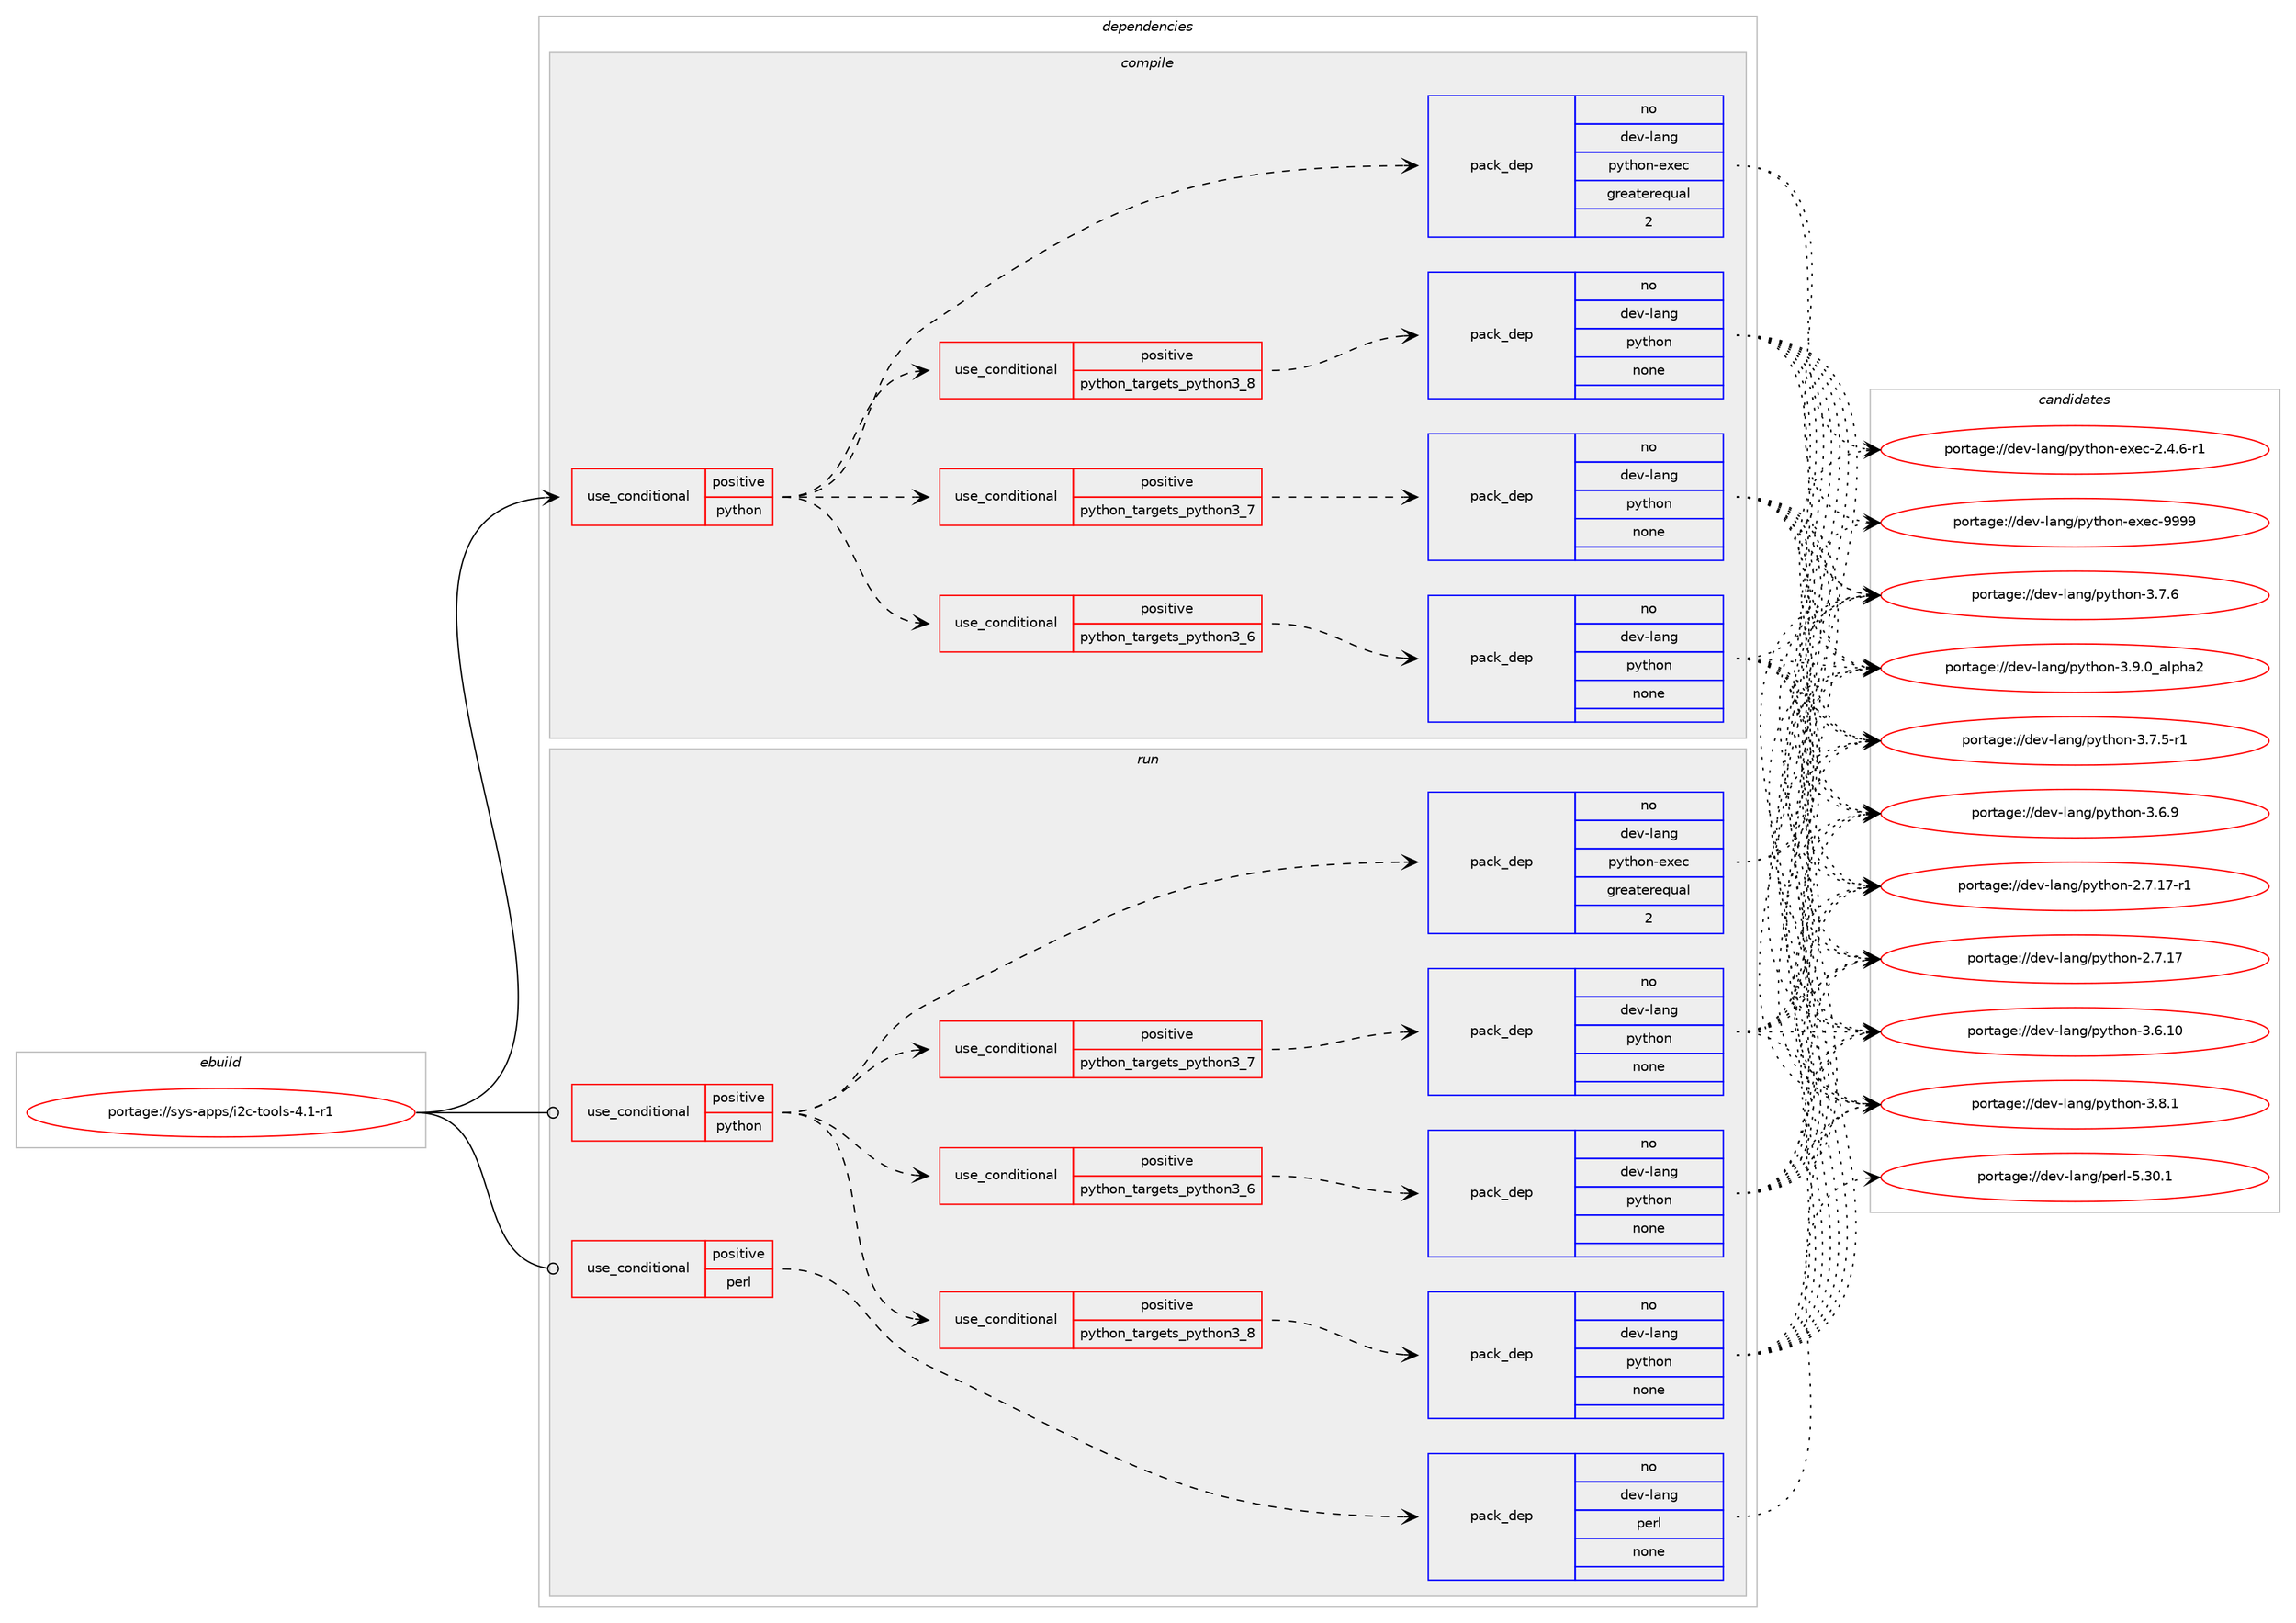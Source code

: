 digraph prolog {

# *************
# Graph options
# *************

newrank=true;
concentrate=true;
compound=true;
graph [rankdir=LR,fontname=Helvetica,fontsize=10,ranksep=1.5];#, ranksep=2.5, nodesep=0.2];
edge  [arrowhead=vee];
node  [fontname=Helvetica,fontsize=10];

# **********
# The ebuild
# **********

subgraph cluster_leftcol {
color=gray;
rank=same;
label=<<i>ebuild</i>>;
id [label="portage://sys-apps/i2c-tools-4.1-r1", color=red, width=4, href="../sys-apps/i2c-tools-4.1-r1.svg"];
}

# ****************
# The dependencies
# ****************

subgraph cluster_midcol {
color=gray;
label=<<i>dependencies</i>>;
subgraph cluster_compile {
fillcolor="#eeeeee";
style=filled;
label=<<i>compile</i>>;
subgraph cond13728 {
dependency63673 [label=<<TABLE BORDER="0" CELLBORDER="1" CELLSPACING="0" CELLPADDING="4"><TR><TD ROWSPAN="3" CELLPADDING="10">use_conditional</TD></TR><TR><TD>positive</TD></TR><TR><TD>python</TD></TR></TABLE>>, shape=none, color=red];
subgraph cond13729 {
dependency63674 [label=<<TABLE BORDER="0" CELLBORDER="1" CELLSPACING="0" CELLPADDING="4"><TR><TD ROWSPAN="3" CELLPADDING="10">use_conditional</TD></TR><TR><TD>positive</TD></TR><TR><TD>python_targets_python3_6</TD></TR></TABLE>>, shape=none, color=red];
subgraph pack48636 {
dependency63675 [label=<<TABLE BORDER="0" CELLBORDER="1" CELLSPACING="0" CELLPADDING="4" WIDTH="220"><TR><TD ROWSPAN="6" CELLPADDING="30">pack_dep</TD></TR><TR><TD WIDTH="110">no</TD></TR><TR><TD>dev-lang</TD></TR><TR><TD>python</TD></TR><TR><TD>none</TD></TR><TR><TD></TD></TR></TABLE>>, shape=none, color=blue];
}
dependency63674:e -> dependency63675:w [weight=20,style="dashed",arrowhead="vee"];
}
dependency63673:e -> dependency63674:w [weight=20,style="dashed",arrowhead="vee"];
subgraph cond13730 {
dependency63676 [label=<<TABLE BORDER="0" CELLBORDER="1" CELLSPACING="0" CELLPADDING="4"><TR><TD ROWSPAN="3" CELLPADDING="10">use_conditional</TD></TR><TR><TD>positive</TD></TR><TR><TD>python_targets_python3_7</TD></TR></TABLE>>, shape=none, color=red];
subgraph pack48637 {
dependency63677 [label=<<TABLE BORDER="0" CELLBORDER="1" CELLSPACING="0" CELLPADDING="4" WIDTH="220"><TR><TD ROWSPAN="6" CELLPADDING="30">pack_dep</TD></TR><TR><TD WIDTH="110">no</TD></TR><TR><TD>dev-lang</TD></TR><TR><TD>python</TD></TR><TR><TD>none</TD></TR><TR><TD></TD></TR></TABLE>>, shape=none, color=blue];
}
dependency63676:e -> dependency63677:w [weight=20,style="dashed",arrowhead="vee"];
}
dependency63673:e -> dependency63676:w [weight=20,style="dashed",arrowhead="vee"];
subgraph cond13731 {
dependency63678 [label=<<TABLE BORDER="0" CELLBORDER="1" CELLSPACING="0" CELLPADDING="4"><TR><TD ROWSPAN="3" CELLPADDING="10">use_conditional</TD></TR><TR><TD>positive</TD></TR><TR><TD>python_targets_python3_8</TD></TR></TABLE>>, shape=none, color=red];
subgraph pack48638 {
dependency63679 [label=<<TABLE BORDER="0" CELLBORDER="1" CELLSPACING="0" CELLPADDING="4" WIDTH="220"><TR><TD ROWSPAN="6" CELLPADDING="30">pack_dep</TD></TR><TR><TD WIDTH="110">no</TD></TR><TR><TD>dev-lang</TD></TR><TR><TD>python</TD></TR><TR><TD>none</TD></TR><TR><TD></TD></TR></TABLE>>, shape=none, color=blue];
}
dependency63678:e -> dependency63679:w [weight=20,style="dashed",arrowhead="vee"];
}
dependency63673:e -> dependency63678:w [weight=20,style="dashed",arrowhead="vee"];
subgraph pack48639 {
dependency63680 [label=<<TABLE BORDER="0" CELLBORDER="1" CELLSPACING="0" CELLPADDING="4" WIDTH="220"><TR><TD ROWSPAN="6" CELLPADDING="30">pack_dep</TD></TR><TR><TD WIDTH="110">no</TD></TR><TR><TD>dev-lang</TD></TR><TR><TD>python-exec</TD></TR><TR><TD>greaterequal</TD></TR><TR><TD>2</TD></TR></TABLE>>, shape=none, color=blue];
}
dependency63673:e -> dependency63680:w [weight=20,style="dashed",arrowhead="vee"];
}
id:e -> dependency63673:w [weight=20,style="solid",arrowhead="vee"];
}
subgraph cluster_compileandrun {
fillcolor="#eeeeee";
style=filled;
label=<<i>compile and run</i>>;
}
subgraph cluster_run {
fillcolor="#eeeeee";
style=filled;
label=<<i>run</i>>;
subgraph cond13732 {
dependency63681 [label=<<TABLE BORDER="0" CELLBORDER="1" CELLSPACING="0" CELLPADDING="4"><TR><TD ROWSPAN="3" CELLPADDING="10">use_conditional</TD></TR><TR><TD>positive</TD></TR><TR><TD>perl</TD></TR></TABLE>>, shape=none, color=red];
subgraph pack48640 {
dependency63682 [label=<<TABLE BORDER="0" CELLBORDER="1" CELLSPACING="0" CELLPADDING="4" WIDTH="220"><TR><TD ROWSPAN="6" CELLPADDING="30">pack_dep</TD></TR><TR><TD WIDTH="110">no</TD></TR><TR><TD>dev-lang</TD></TR><TR><TD>perl</TD></TR><TR><TD>none</TD></TR><TR><TD></TD></TR></TABLE>>, shape=none, color=blue];
}
dependency63681:e -> dependency63682:w [weight=20,style="dashed",arrowhead="vee"];
}
id:e -> dependency63681:w [weight=20,style="solid",arrowhead="odot"];
subgraph cond13733 {
dependency63683 [label=<<TABLE BORDER="0" CELLBORDER="1" CELLSPACING="0" CELLPADDING="4"><TR><TD ROWSPAN="3" CELLPADDING="10">use_conditional</TD></TR><TR><TD>positive</TD></TR><TR><TD>python</TD></TR></TABLE>>, shape=none, color=red];
subgraph cond13734 {
dependency63684 [label=<<TABLE BORDER="0" CELLBORDER="1" CELLSPACING="0" CELLPADDING="4"><TR><TD ROWSPAN="3" CELLPADDING="10">use_conditional</TD></TR><TR><TD>positive</TD></TR><TR><TD>python_targets_python3_6</TD></TR></TABLE>>, shape=none, color=red];
subgraph pack48641 {
dependency63685 [label=<<TABLE BORDER="0" CELLBORDER="1" CELLSPACING="0" CELLPADDING="4" WIDTH="220"><TR><TD ROWSPAN="6" CELLPADDING="30">pack_dep</TD></TR><TR><TD WIDTH="110">no</TD></TR><TR><TD>dev-lang</TD></TR><TR><TD>python</TD></TR><TR><TD>none</TD></TR><TR><TD></TD></TR></TABLE>>, shape=none, color=blue];
}
dependency63684:e -> dependency63685:w [weight=20,style="dashed",arrowhead="vee"];
}
dependency63683:e -> dependency63684:w [weight=20,style="dashed",arrowhead="vee"];
subgraph cond13735 {
dependency63686 [label=<<TABLE BORDER="0" CELLBORDER="1" CELLSPACING="0" CELLPADDING="4"><TR><TD ROWSPAN="3" CELLPADDING="10">use_conditional</TD></TR><TR><TD>positive</TD></TR><TR><TD>python_targets_python3_7</TD></TR></TABLE>>, shape=none, color=red];
subgraph pack48642 {
dependency63687 [label=<<TABLE BORDER="0" CELLBORDER="1" CELLSPACING="0" CELLPADDING="4" WIDTH="220"><TR><TD ROWSPAN="6" CELLPADDING="30">pack_dep</TD></TR><TR><TD WIDTH="110">no</TD></TR><TR><TD>dev-lang</TD></TR><TR><TD>python</TD></TR><TR><TD>none</TD></TR><TR><TD></TD></TR></TABLE>>, shape=none, color=blue];
}
dependency63686:e -> dependency63687:w [weight=20,style="dashed",arrowhead="vee"];
}
dependency63683:e -> dependency63686:w [weight=20,style="dashed",arrowhead="vee"];
subgraph cond13736 {
dependency63688 [label=<<TABLE BORDER="0" CELLBORDER="1" CELLSPACING="0" CELLPADDING="4"><TR><TD ROWSPAN="3" CELLPADDING="10">use_conditional</TD></TR><TR><TD>positive</TD></TR><TR><TD>python_targets_python3_8</TD></TR></TABLE>>, shape=none, color=red];
subgraph pack48643 {
dependency63689 [label=<<TABLE BORDER="0" CELLBORDER="1" CELLSPACING="0" CELLPADDING="4" WIDTH="220"><TR><TD ROWSPAN="6" CELLPADDING="30">pack_dep</TD></TR><TR><TD WIDTH="110">no</TD></TR><TR><TD>dev-lang</TD></TR><TR><TD>python</TD></TR><TR><TD>none</TD></TR><TR><TD></TD></TR></TABLE>>, shape=none, color=blue];
}
dependency63688:e -> dependency63689:w [weight=20,style="dashed",arrowhead="vee"];
}
dependency63683:e -> dependency63688:w [weight=20,style="dashed",arrowhead="vee"];
subgraph pack48644 {
dependency63690 [label=<<TABLE BORDER="0" CELLBORDER="1" CELLSPACING="0" CELLPADDING="4" WIDTH="220"><TR><TD ROWSPAN="6" CELLPADDING="30">pack_dep</TD></TR><TR><TD WIDTH="110">no</TD></TR><TR><TD>dev-lang</TD></TR><TR><TD>python-exec</TD></TR><TR><TD>greaterequal</TD></TR><TR><TD>2</TD></TR></TABLE>>, shape=none, color=blue];
}
dependency63683:e -> dependency63690:w [weight=20,style="dashed",arrowhead="vee"];
}
id:e -> dependency63683:w [weight=20,style="solid",arrowhead="odot"];
}
}

# **************
# The candidates
# **************

subgraph cluster_choices {
rank=same;
color=gray;
label=<<i>candidates</i>>;

subgraph choice48636 {
color=black;
nodesep=1;
choice10010111845108971101034711212111610411111045514657464895971081121049750 [label="portage://dev-lang/python-3.9.0_alpha2", color=red, width=4,href="../dev-lang/python-3.9.0_alpha2.svg"];
choice100101118451089711010347112121116104111110455146564649 [label="portage://dev-lang/python-3.8.1", color=red, width=4,href="../dev-lang/python-3.8.1.svg"];
choice100101118451089711010347112121116104111110455146554654 [label="portage://dev-lang/python-3.7.6", color=red, width=4,href="../dev-lang/python-3.7.6.svg"];
choice1001011184510897110103471121211161041111104551465546534511449 [label="portage://dev-lang/python-3.7.5-r1", color=red, width=4,href="../dev-lang/python-3.7.5-r1.svg"];
choice100101118451089711010347112121116104111110455146544657 [label="portage://dev-lang/python-3.6.9", color=red, width=4,href="../dev-lang/python-3.6.9.svg"];
choice10010111845108971101034711212111610411111045514654464948 [label="portage://dev-lang/python-3.6.10", color=red, width=4,href="../dev-lang/python-3.6.10.svg"];
choice100101118451089711010347112121116104111110455046554649554511449 [label="portage://dev-lang/python-2.7.17-r1", color=red, width=4,href="../dev-lang/python-2.7.17-r1.svg"];
choice10010111845108971101034711212111610411111045504655464955 [label="portage://dev-lang/python-2.7.17", color=red, width=4,href="../dev-lang/python-2.7.17.svg"];
dependency63675:e -> choice10010111845108971101034711212111610411111045514657464895971081121049750:w [style=dotted,weight="100"];
dependency63675:e -> choice100101118451089711010347112121116104111110455146564649:w [style=dotted,weight="100"];
dependency63675:e -> choice100101118451089711010347112121116104111110455146554654:w [style=dotted,weight="100"];
dependency63675:e -> choice1001011184510897110103471121211161041111104551465546534511449:w [style=dotted,weight="100"];
dependency63675:e -> choice100101118451089711010347112121116104111110455146544657:w [style=dotted,weight="100"];
dependency63675:e -> choice10010111845108971101034711212111610411111045514654464948:w [style=dotted,weight="100"];
dependency63675:e -> choice100101118451089711010347112121116104111110455046554649554511449:w [style=dotted,weight="100"];
dependency63675:e -> choice10010111845108971101034711212111610411111045504655464955:w [style=dotted,weight="100"];
}
subgraph choice48637 {
color=black;
nodesep=1;
choice10010111845108971101034711212111610411111045514657464895971081121049750 [label="portage://dev-lang/python-3.9.0_alpha2", color=red, width=4,href="../dev-lang/python-3.9.0_alpha2.svg"];
choice100101118451089711010347112121116104111110455146564649 [label="portage://dev-lang/python-3.8.1", color=red, width=4,href="../dev-lang/python-3.8.1.svg"];
choice100101118451089711010347112121116104111110455146554654 [label="portage://dev-lang/python-3.7.6", color=red, width=4,href="../dev-lang/python-3.7.6.svg"];
choice1001011184510897110103471121211161041111104551465546534511449 [label="portage://dev-lang/python-3.7.5-r1", color=red, width=4,href="../dev-lang/python-3.7.5-r1.svg"];
choice100101118451089711010347112121116104111110455146544657 [label="portage://dev-lang/python-3.6.9", color=red, width=4,href="../dev-lang/python-3.6.9.svg"];
choice10010111845108971101034711212111610411111045514654464948 [label="portage://dev-lang/python-3.6.10", color=red, width=4,href="../dev-lang/python-3.6.10.svg"];
choice100101118451089711010347112121116104111110455046554649554511449 [label="portage://dev-lang/python-2.7.17-r1", color=red, width=4,href="../dev-lang/python-2.7.17-r1.svg"];
choice10010111845108971101034711212111610411111045504655464955 [label="portage://dev-lang/python-2.7.17", color=red, width=4,href="../dev-lang/python-2.7.17.svg"];
dependency63677:e -> choice10010111845108971101034711212111610411111045514657464895971081121049750:w [style=dotted,weight="100"];
dependency63677:e -> choice100101118451089711010347112121116104111110455146564649:w [style=dotted,weight="100"];
dependency63677:e -> choice100101118451089711010347112121116104111110455146554654:w [style=dotted,weight="100"];
dependency63677:e -> choice1001011184510897110103471121211161041111104551465546534511449:w [style=dotted,weight="100"];
dependency63677:e -> choice100101118451089711010347112121116104111110455146544657:w [style=dotted,weight="100"];
dependency63677:e -> choice10010111845108971101034711212111610411111045514654464948:w [style=dotted,weight="100"];
dependency63677:e -> choice100101118451089711010347112121116104111110455046554649554511449:w [style=dotted,weight="100"];
dependency63677:e -> choice10010111845108971101034711212111610411111045504655464955:w [style=dotted,weight="100"];
}
subgraph choice48638 {
color=black;
nodesep=1;
choice10010111845108971101034711212111610411111045514657464895971081121049750 [label="portage://dev-lang/python-3.9.0_alpha2", color=red, width=4,href="../dev-lang/python-3.9.0_alpha2.svg"];
choice100101118451089711010347112121116104111110455146564649 [label="portage://dev-lang/python-3.8.1", color=red, width=4,href="../dev-lang/python-3.8.1.svg"];
choice100101118451089711010347112121116104111110455146554654 [label="portage://dev-lang/python-3.7.6", color=red, width=4,href="../dev-lang/python-3.7.6.svg"];
choice1001011184510897110103471121211161041111104551465546534511449 [label="portage://dev-lang/python-3.7.5-r1", color=red, width=4,href="../dev-lang/python-3.7.5-r1.svg"];
choice100101118451089711010347112121116104111110455146544657 [label="portage://dev-lang/python-3.6.9", color=red, width=4,href="../dev-lang/python-3.6.9.svg"];
choice10010111845108971101034711212111610411111045514654464948 [label="portage://dev-lang/python-3.6.10", color=red, width=4,href="../dev-lang/python-3.6.10.svg"];
choice100101118451089711010347112121116104111110455046554649554511449 [label="portage://dev-lang/python-2.7.17-r1", color=red, width=4,href="../dev-lang/python-2.7.17-r1.svg"];
choice10010111845108971101034711212111610411111045504655464955 [label="portage://dev-lang/python-2.7.17", color=red, width=4,href="../dev-lang/python-2.7.17.svg"];
dependency63679:e -> choice10010111845108971101034711212111610411111045514657464895971081121049750:w [style=dotted,weight="100"];
dependency63679:e -> choice100101118451089711010347112121116104111110455146564649:w [style=dotted,weight="100"];
dependency63679:e -> choice100101118451089711010347112121116104111110455146554654:w [style=dotted,weight="100"];
dependency63679:e -> choice1001011184510897110103471121211161041111104551465546534511449:w [style=dotted,weight="100"];
dependency63679:e -> choice100101118451089711010347112121116104111110455146544657:w [style=dotted,weight="100"];
dependency63679:e -> choice10010111845108971101034711212111610411111045514654464948:w [style=dotted,weight="100"];
dependency63679:e -> choice100101118451089711010347112121116104111110455046554649554511449:w [style=dotted,weight="100"];
dependency63679:e -> choice10010111845108971101034711212111610411111045504655464955:w [style=dotted,weight="100"];
}
subgraph choice48639 {
color=black;
nodesep=1;
choice10010111845108971101034711212111610411111045101120101994557575757 [label="portage://dev-lang/python-exec-9999", color=red, width=4,href="../dev-lang/python-exec-9999.svg"];
choice10010111845108971101034711212111610411111045101120101994550465246544511449 [label="portage://dev-lang/python-exec-2.4.6-r1", color=red, width=4,href="../dev-lang/python-exec-2.4.6-r1.svg"];
dependency63680:e -> choice10010111845108971101034711212111610411111045101120101994557575757:w [style=dotted,weight="100"];
dependency63680:e -> choice10010111845108971101034711212111610411111045101120101994550465246544511449:w [style=dotted,weight="100"];
}
subgraph choice48640 {
color=black;
nodesep=1;
choice10010111845108971101034711210111410845534651484649 [label="portage://dev-lang/perl-5.30.1", color=red, width=4,href="../dev-lang/perl-5.30.1.svg"];
dependency63682:e -> choice10010111845108971101034711210111410845534651484649:w [style=dotted,weight="100"];
}
subgraph choice48641 {
color=black;
nodesep=1;
choice10010111845108971101034711212111610411111045514657464895971081121049750 [label="portage://dev-lang/python-3.9.0_alpha2", color=red, width=4,href="../dev-lang/python-3.9.0_alpha2.svg"];
choice100101118451089711010347112121116104111110455146564649 [label="portage://dev-lang/python-3.8.1", color=red, width=4,href="../dev-lang/python-3.8.1.svg"];
choice100101118451089711010347112121116104111110455146554654 [label="portage://dev-lang/python-3.7.6", color=red, width=4,href="../dev-lang/python-3.7.6.svg"];
choice1001011184510897110103471121211161041111104551465546534511449 [label="portage://dev-lang/python-3.7.5-r1", color=red, width=4,href="../dev-lang/python-3.7.5-r1.svg"];
choice100101118451089711010347112121116104111110455146544657 [label="portage://dev-lang/python-3.6.9", color=red, width=4,href="../dev-lang/python-3.6.9.svg"];
choice10010111845108971101034711212111610411111045514654464948 [label="portage://dev-lang/python-3.6.10", color=red, width=4,href="../dev-lang/python-3.6.10.svg"];
choice100101118451089711010347112121116104111110455046554649554511449 [label="portage://dev-lang/python-2.7.17-r1", color=red, width=4,href="../dev-lang/python-2.7.17-r1.svg"];
choice10010111845108971101034711212111610411111045504655464955 [label="portage://dev-lang/python-2.7.17", color=red, width=4,href="../dev-lang/python-2.7.17.svg"];
dependency63685:e -> choice10010111845108971101034711212111610411111045514657464895971081121049750:w [style=dotted,weight="100"];
dependency63685:e -> choice100101118451089711010347112121116104111110455146564649:w [style=dotted,weight="100"];
dependency63685:e -> choice100101118451089711010347112121116104111110455146554654:w [style=dotted,weight="100"];
dependency63685:e -> choice1001011184510897110103471121211161041111104551465546534511449:w [style=dotted,weight="100"];
dependency63685:e -> choice100101118451089711010347112121116104111110455146544657:w [style=dotted,weight="100"];
dependency63685:e -> choice10010111845108971101034711212111610411111045514654464948:w [style=dotted,weight="100"];
dependency63685:e -> choice100101118451089711010347112121116104111110455046554649554511449:w [style=dotted,weight="100"];
dependency63685:e -> choice10010111845108971101034711212111610411111045504655464955:w [style=dotted,weight="100"];
}
subgraph choice48642 {
color=black;
nodesep=1;
choice10010111845108971101034711212111610411111045514657464895971081121049750 [label="portage://dev-lang/python-3.9.0_alpha2", color=red, width=4,href="../dev-lang/python-3.9.0_alpha2.svg"];
choice100101118451089711010347112121116104111110455146564649 [label="portage://dev-lang/python-3.8.1", color=red, width=4,href="../dev-lang/python-3.8.1.svg"];
choice100101118451089711010347112121116104111110455146554654 [label="portage://dev-lang/python-3.7.6", color=red, width=4,href="../dev-lang/python-3.7.6.svg"];
choice1001011184510897110103471121211161041111104551465546534511449 [label="portage://dev-lang/python-3.7.5-r1", color=red, width=4,href="../dev-lang/python-3.7.5-r1.svg"];
choice100101118451089711010347112121116104111110455146544657 [label="portage://dev-lang/python-3.6.9", color=red, width=4,href="../dev-lang/python-3.6.9.svg"];
choice10010111845108971101034711212111610411111045514654464948 [label="portage://dev-lang/python-3.6.10", color=red, width=4,href="../dev-lang/python-3.6.10.svg"];
choice100101118451089711010347112121116104111110455046554649554511449 [label="portage://dev-lang/python-2.7.17-r1", color=red, width=4,href="../dev-lang/python-2.7.17-r1.svg"];
choice10010111845108971101034711212111610411111045504655464955 [label="portage://dev-lang/python-2.7.17", color=red, width=4,href="../dev-lang/python-2.7.17.svg"];
dependency63687:e -> choice10010111845108971101034711212111610411111045514657464895971081121049750:w [style=dotted,weight="100"];
dependency63687:e -> choice100101118451089711010347112121116104111110455146564649:w [style=dotted,weight="100"];
dependency63687:e -> choice100101118451089711010347112121116104111110455146554654:w [style=dotted,weight="100"];
dependency63687:e -> choice1001011184510897110103471121211161041111104551465546534511449:w [style=dotted,weight="100"];
dependency63687:e -> choice100101118451089711010347112121116104111110455146544657:w [style=dotted,weight="100"];
dependency63687:e -> choice10010111845108971101034711212111610411111045514654464948:w [style=dotted,weight="100"];
dependency63687:e -> choice100101118451089711010347112121116104111110455046554649554511449:w [style=dotted,weight="100"];
dependency63687:e -> choice10010111845108971101034711212111610411111045504655464955:w [style=dotted,weight="100"];
}
subgraph choice48643 {
color=black;
nodesep=1;
choice10010111845108971101034711212111610411111045514657464895971081121049750 [label="portage://dev-lang/python-3.9.0_alpha2", color=red, width=4,href="../dev-lang/python-3.9.0_alpha2.svg"];
choice100101118451089711010347112121116104111110455146564649 [label="portage://dev-lang/python-3.8.1", color=red, width=4,href="../dev-lang/python-3.8.1.svg"];
choice100101118451089711010347112121116104111110455146554654 [label="portage://dev-lang/python-3.7.6", color=red, width=4,href="../dev-lang/python-3.7.6.svg"];
choice1001011184510897110103471121211161041111104551465546534511449 [label="portage://dev-lang/python-3.7.5-r1", color=red, width=4,href="../dev-lang/python-3.7.5-r1.svg"];
choice100101118451089711010347112121116104111110455146544657 [label="portage://dev-lang/python-3.6.9", color=red, width=4,href="../dev-lang/python-3.6.9.svg"];
choice10010111845108971101034711212111610411111045514654464948 [label="portage://dev-lang/python-3.6.10", color=red, width=4,href="../dev-lang/python-3.6.10.svg"];
choice100101118451089711010347112121116104111110455046554649554511449 [label="portage://dev-lang/python-2.7.17-r1", color=red, width=4,href="../dev-lang/python-2.7.17-r1.svg"];
choice10010111845108971101034711212111610411111045504655464955 [label="portage://dev-lang/python-2.7.17", color=red, width=4,href="../dev-lang/python-2.7.17.svg"];
dependency63689:e -> choice10010111845108971101034711212111610411111045514657464895971081121049750:w [style=dotted,weight="100"];
dependency63689:e -> choice100101118451089711010347112121116104111110455146564649:w [style=dotted,weight="100"];
dependency63689:e -> choice100101118451089711010347112121116104111110455146554654:w [style=dotted,weight="100"];
dependency63689:e -> choice1001011184510897110103471121211161041111104551465546534511449:w [style=dotted,weight="100"];
dependency63689:e -> choice100101118451089711010347112121116104111110455146544657:w [style=dotted,weight="100"];
dependency63689:e -> choice10010111845108971101034711212111610411111045514654464948:w [style=dotted,weight="100"];
dependency63689:e -> choice100101118451089711010347112121116104111110455046554649554511449:w [style=dotted,weight="100"];
dependency63689:e -> choice10010111845108971101034711212111610411111045504655464955:w [style=dotted,weight="100"];
}
subgraph choice48644 {
color=black;
nodesep=1;
choice10010111845108971101034711212111610411111045101120101994557575757 [label="portage://dev-lang/python-exec-9999", color=red, width=4,href="../dev-lang/python-exec-9999.svg"];
choice10010111845108971101034711212111610411111045101120101994550465246544511449 [label="portage://dev-lang/python-exec-2.4.6-r1", color=red, width=4,href="../dev-lang/python-exec-2.4.6-r1.svg"];
dependency63690:e -> choice10010111845108971101034711212111610411111045101120101994557575757:w [style=dotted,weight="100"];
dependency63690:e -> choice10010111845108971101034711212111610411111045101120101994550465246544511449:w [style=dotted,weight="100"];
}
}

}
